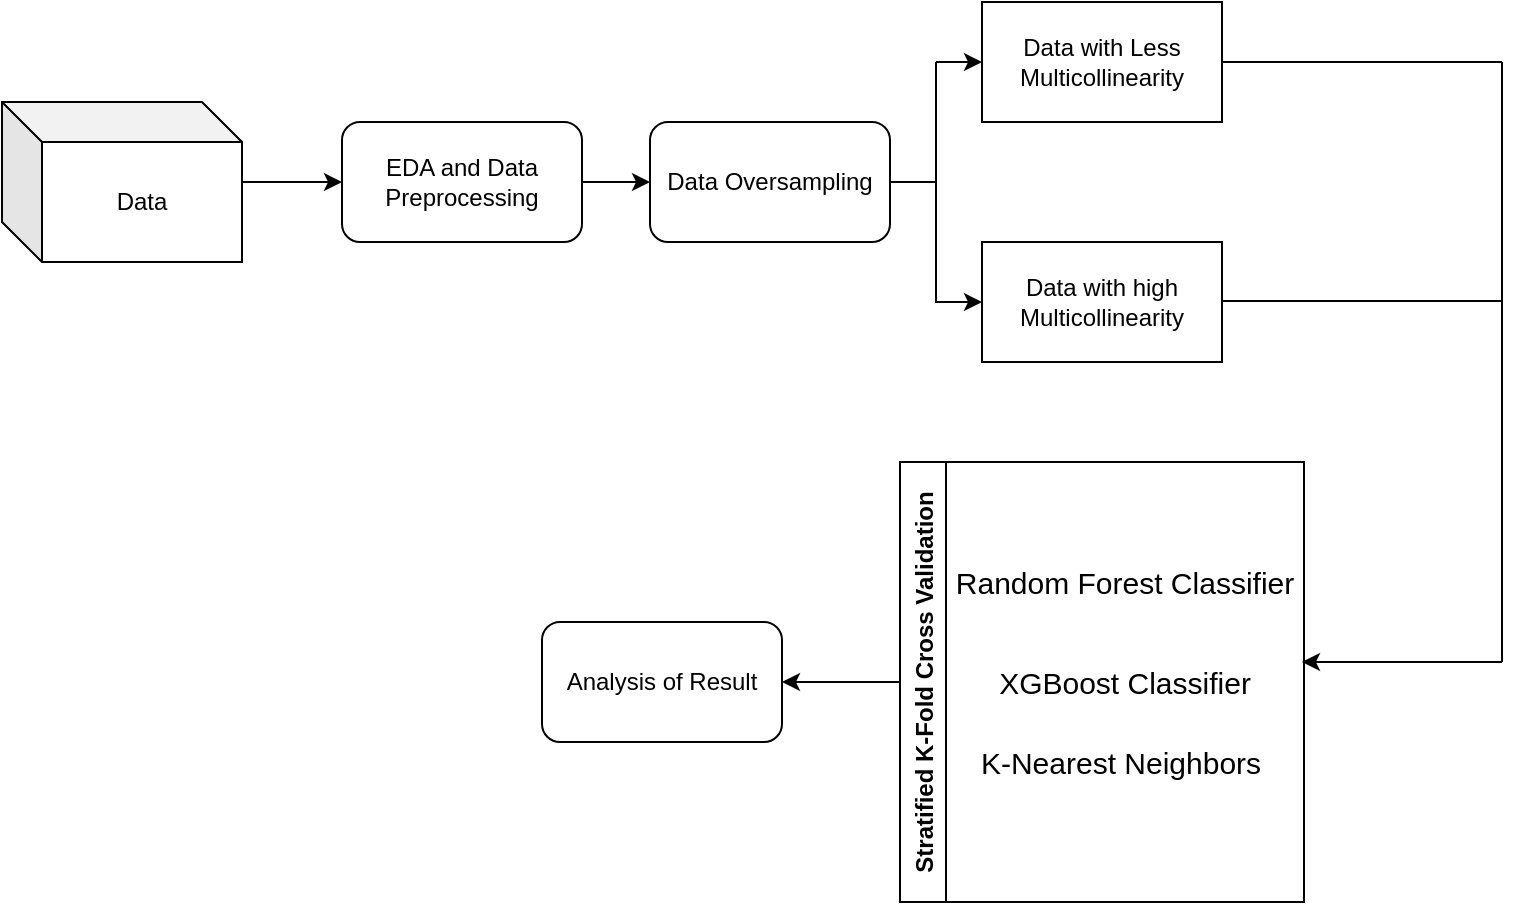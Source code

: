 <mxfile version="14.7.7" type="github">
  <diagram id="C5RBs43oDa-KdzZeNtuy" name="Page-1">
    <mxGraphModel dx="946" dy="646" grid="1" gridSize="10" guides="1" tooltips="1" connect="1" arrows="1" fold="1" page="1" pageScale="1" pageWidth="827" pageHeight="1169" math="0" shadow="0">
      <root>
        <mxCell id="WIyWlLk6GJQsqaUBKTNV-0" />
        <mxCell id="WIyWlLk6GJQsqaUBKTNV-1" parent="WIyWlLk6GJQsqaUBKTNV-0" />
        <mxCell id="mnMVba5kUhPLz3tyAUtk-12" value="" style="edgeStyle=orthogonalEdgeStyle;rounded=0;orthogonalLoop=1;jettySize=auto;html=1;" edge="1" parent="WIyWlLk6GJQsqaUBKTNV-1" source="mnMVba5kUhPLz3tyAUtk-0" target="mnMVba5kUhPLz3tyAUtk-1">
          <mxGeometry relative="1" as="geometry" />
        </mxCell>
        <mxCell id="mnMVba5kUhPLz3tyAUtk-0" value="Data" style="shape=cube;whiteSpace=wrap;html=1;boundedLbl=1;backgroundOutline=1;darkOpacity=0.05;darkOpacity2=0.1;" vertex="1" parent="WIyWlLk6GJQsqaUBKTNV-1">
          <mxGeometry x="30" y="80" width="120" height="80" as="geometry" />
        </mxCell>
        <mxCell id="mnMVba5kUhPLz3tyAUtk-13" value="" style="edgeStyle=orthogonalEdgeStyle;rounded=0;orthogonalLoop=1;jettySize=auto;html=1;" edge="1" parent="WIyWlLk6GJQsqaUBKTNV-1" source="mnMVba5kUhPLz3tyAUtk-1" target="mnMVba5kUhPLz3tyAUtk-2">
          <mxGeometry relative="1" as="geometry" />
        </mxCell>
        <mxCell id="mnMVba5kUhPLz3tyAUtk-1" value="EDA and Data Preprocessing" style="rounded=1;whiteSpace=wrap;html=1;" vertex="1" parent="WIyWlLk6GJQsqaUBKTNV-1">
          <mxGeometry x="200" y="90" width="120" height="60" as="geometry" />
        </mxCell>
        <mxCell id="mnMVba5kUhPLz3tyAUtk-14" value="" style="edgeStyle=orthogonalEdgeStyle;rounded=0;orthogonalLoop=1;jettySize=auto;html=1;exitX=1;exitY=0.5;exitDx=0;exitDy=0;" edge="1" parent="WIyWlLk6GJQsqaUBKTNV-1" source="mnMVba5kUhPLz3tyAUtk-2" target="mnMVba5kUhPLz3tyAUtk-10">
          <mxGeometry relative="1" as="geometry" />
        </mxCell>
        <mxCell id="mnMVba5kUhPLz3tyAUtk-2" value="Data Oversampling" style="rounded=1;whiteSpace=wrap;html=1;" vertex="1" parent="WIyWlLk6GJQsqaUBKTNV-1">
          <mxGeometry x="354" y="90" width="120" height="60" as="geometry" />
        </mxCell>
        <mxCell id="mnMVba5kUhPLz3tyAUtk-23" style="edgeStyle=orthogonalEdgeStyle;rounded=0;orthogonalLoop=1;jettySize=auto;html=1;entryX=1;entryY=0.5;entryDx=0;entryDy=0;" edge="1" parent="WIyWlLk6GJQsqaUBKTNV-1" source="mnMVba5kUhPLz3tyAUtk-4" target="mnMVba5kUhPLz3tyAUtk-11">
          <mxGeometry relative="1" as="geometry" />
        </mxCell>
        <mxCell id="mnMVba5kUhPLz3tyAUtk-4" value="Stratified K-Fold Cross Validation" style="swimlane;horizontal=0;" vertex="1" parent="WIyWlLk6GJQsqaUBKTNV-1">
          <mxGeometry x="479" y="260" width="202" height="220" as="geometry" />
        </mxCell>
        <mxCell id="mnMVba5kUhPLz3tyAUtk-7" value="&lt;font style=&quot;font-size: 15px&quot;&gt;XGBoost Classifier&lt;/font&gt;" style="text;html=1;align=center;verticalAlign=middle;resizable=0;points=[];autosize=1;strokeColor=none;" vertex="1" parent="mnMVba5kUhPLz3tyAUtk-4">
          <mxGeometry x="42" y="100" width="140" height="20" as="geometry" />
        </mxCell>
        <mxCell id="mnMVba5kUhPLz3tyAUtk-6" value="&lt;font style=&quot;font-size: 15px&quot;&gt;Random Forest Classifier&lt;/font&gt;" style="text;html=1;align=center;verticalAlign=middle;resizable=0;points=[];autosize=1;strokeColor=none;" vertex="1" parent="mnMVba5kUhPLz3tyAUtk-4">
          <mxGeometry x="22" y="50" width="180" height="20" as="geometry" />
        </mxCell>
        <mxCell id="mnMVba5kUhPLz3tyAUtk-8" value="&lt;font style=&quot;font-size: 15px&quot;&gt;K-Nearest Neighbors&lt;/font&gt;" style="text;html=1;align=center;verticalAlign=middle;resizable=0;points=[];autosize=1;strokeColor=none;" vertex="1" parent="mnMVba5kUhPLz3tyAUtk-4">
          <mxGeometry x="30" y="140" width="160" height="20" as="geometry" />
        </mxCell>
        <mxCell id="mnMVba5kUhPLz3tyAUtk-9" value="Data with Less Multicollinearity" style="rounded=0;whiteSpace=wrap;html=1;" vertex="1" parent="WIyWlLk6GJQsqaUBKTNV-1">
          <mxGeometry x="520" y="30" width="120" height="60" as="geometry" />
        </mxCell>
        <mxCell id="mnMVba5kUhPLz3tyAUtk-10" value="Data with high Multicollinearity" style="rounded=0;whiteSpace=wrap;html=1;" vertex="1" parent="WIyWlLk6GJQsqaUBKTNV-1">
          <mxGeometry x="520" y="150" width="120" height="60" as="geometry" />
        </mxCell>
        <mxCell id="mnMVba5kUhPLz3tyAUtk-11" value="Analysis of Result" style="rounded=1;whiteSpace=wrap;html=1;" vertex="1" parent="WIyWlLk6GJQsqaUBKTNV-1">
          <mxGeometry x="300" y="340" width="120" height="60" as="geometry" />
        </mxCell>
        <mxCell id="mnMVba5kUhPLz3tyAUtk-15" value="" style="endArrow=none;html=1;" edge="1" parent="WIyWlLk6GJQsqaUBKTNV-1">
          <mxGeometry width="50" height="50" relative="1" as="geometry">
            <mxPoint x="497" y="120" as="sourcePoint" />
            <mxPoint x="497" y="60" as="targetPoint" />
          </mxGeometry>
        </mxCell>
        <mxCell id="mnMVba5kUhPLz3tyAUtk-16" value="" style="endArrow=classic;html=1;" edge="1" parent="WIyWlLk6GJQsqaUBKTNV-1">
          <mxGeometry width="50" height="50" relative="1" as="geometry">
            <mxPoint x="497" y="60" as="sourcePoint" />
            <mxPoint x="520" y="60" as="targetPoint" />
          </mxGeometry>
        </mxCell>
        <mxCell id="mnMVba5kUhPLz3tyAUtk-19" value="" style="endArrow=none;html=1;entryX=1;entryY=0.5;entryDx=0;entryDy=0;" edge="1" parent="WIyWlLk6GJQsqaUBKTNV-1" target="mnMVba5kUhPLz3tyAUtk-9">
          <mxGeometry width="50" height="50" relative="1" as="geometry">
            <mxPoint x="780" y="60" as="sourcePoint" />
            <mxPoint x="620" y="110" as="targetPoint" />
          </mxGeometry>
        </mxCell>
        <mxCell id="mnMVba5kUhPLz3tyAUtk-20" value="" style="endArrow=none;html=1;entryX=1;entryY=0.5;entryDx=0;entryDy=0;" edge="1" parent="WIyWlLk6GJQsqaUBKTNV-1">
          <mxGeometry width="50" height="50" relative="1" as="geometry">
            <mxPoint x="780" y="179.5" as="sourcePoint" />
            <mxPoint x="640" y="179.5" as="targetPoint" />
          </mxGeometry>
        </mxCell>
        <mxCell id="mnMVba5kUhPLz3tyAUtk-21" value="" style="endArrow=none;html=1;" edge="1" parent="WIyWlLk6GJQsqaUBKTNV-1">
          <mxGeometry width="50" height="50" relative="1" as="geometry">
            <mxPoint x="780" y="360" as="sourcePoint" />
            <mxPoint x="780" y="60" as="targetPoint" />
          </mxGeometry>
        </mxCell>
        <mxCell id="mnMVba5kUhPLz3tyAUtk-22" value="" style="endArrow=classic;html=1;" edge="1" parent="WIyWlLk6GJQsqaUBKTNV-1">
          <mxGeometry width="50" height="50" relative="1" as="geometry">
            <mxPoint x="780" y="360" as="sourcePoint" />
            <mxPoint x="680" y="360" as="targetPoint" />
          </mxGeometry>
        </mxCell>
      </root>
    </mxGraphModel>
  </diagram>
</mxfile>
